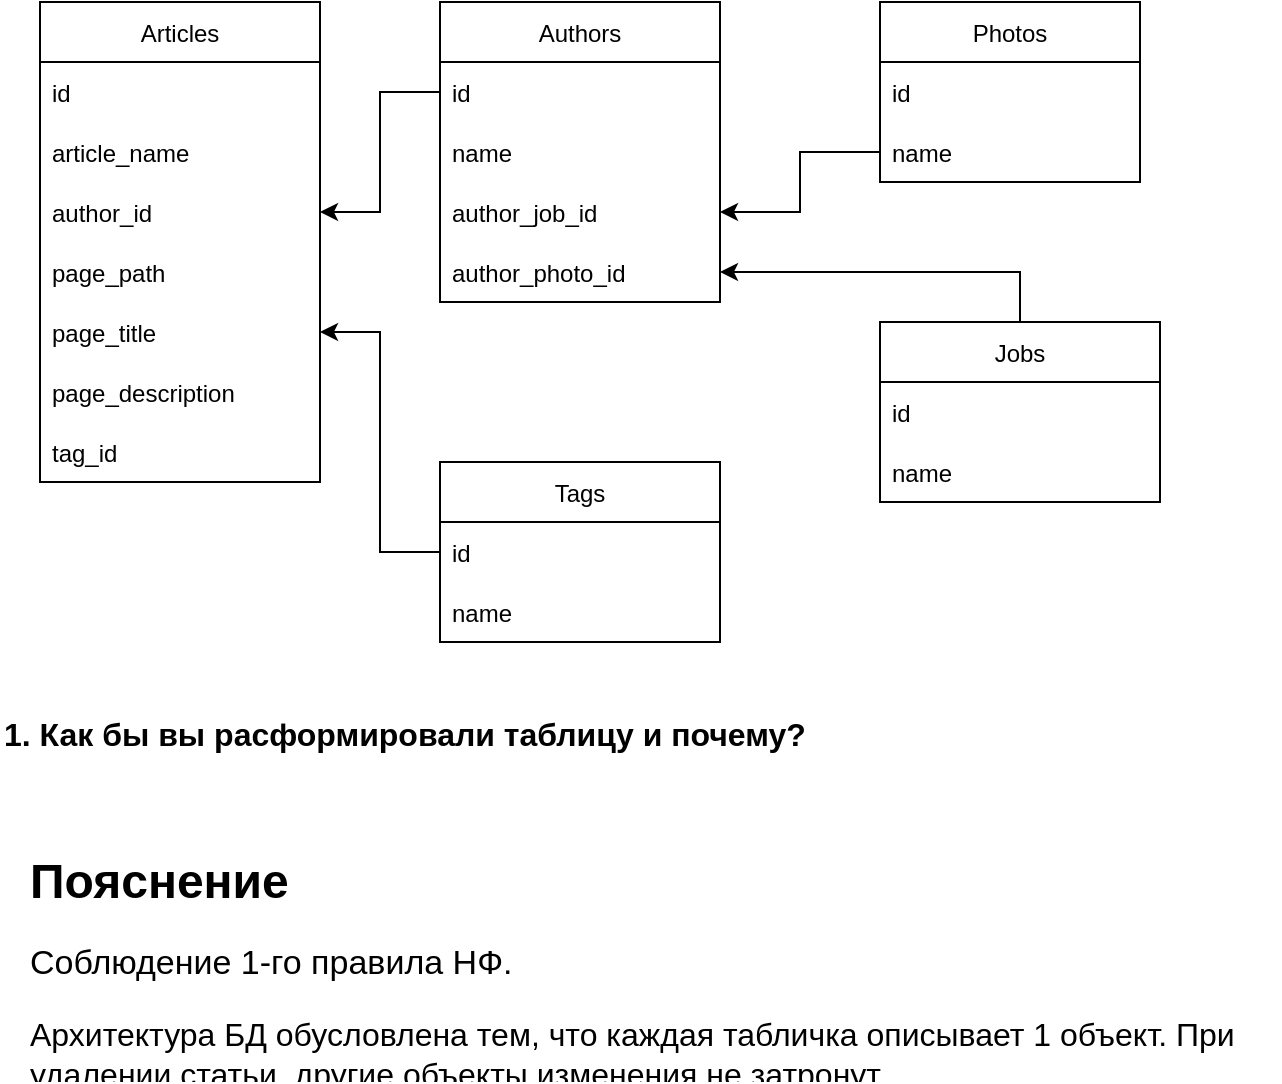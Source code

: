 <mxfile version="18.0.6" type="device"><diagram name="Page-1" id="2ca16b54-16f6-2749-3443-fa8db7711227"><mxGraphModel dx="1174" dy="1438" grid="1" gridSize="10" guides="1" tooltips="1" connect="1" arrows="1" fold="1" page="1" pageScale="1" pageWidth="1100" pageHeight="850" background="none" math="0" shadow="0"><root><mxCell id="0"/><mxCell id="1" parent="0"/><mxCell id="MuIciD4hM0Z0y7gWoCoj-1" value="Articles" style="swimlane;fontStyle=0;childLayout=stackLayout;horizontal=1;startSize=30;horizontalStack=0;resizeParent=1;resizeParentMax=0;resizeLast=0;collapsible=1;marginBottom=0;" parent="1" vertex="1"><mxGeometry x="20" y="-840" width="140" height="240" as="geometry"/></mxCell><mxCell id="MuIciD4hM0Z0y7gWoCoj-2" value="id" style="text;strokeColor=none;fillColor=none;align=left;verticalAlign=middle;spacingLeft=4;spacingRight=4;overflow=hidden;points=[[0,0.5],[1,0.5]];portConstraint=eastwest;rotatable=0;" parent="MuIciD4hM0Z0y7gWoCoj-1" vertex="1"><mxGeometry y="30" width="140" height="30" as="geometry"/></mxCell><mxCell id="MuIciD4hM0Z0y7gWoCoj-3" value="article_name" style="text;strokeColor=none;fillColor=none;align=left;verticalAlign=middle;spacingLeft=4;spacingRight=4;overflow=hidden;points=[[0,0.5],[1,0.5]];portConstraint=eastwest;rotatable=0;" parent="MuIciD4hM0Z0y7gWoCoj-1" vertex="1"><mxGeometry y="60" width="140" height="30" as="geometry"/></mxCell><mxCell id="MuIciD4hM0Z0y7gWoCoj-31" value="author_id" style="text;strokeColor=none;fillColor=none;align=left;verticalAlign=middle;spacingLeft=4;spacingRight=4;overflow=hidden;points=[[0,0.5],[1,0.5]];portConstraint=eastwest;rotatable=0;" parent="MuIciD4hM0Z0y7gWoCoj-1" vertex="1"><mxGeometry y="90" width="140" height="30" as="geometry"/></mxCell><mxCell id="MuIciD4hM0Z0y7gWoCoj-47" value="page_path" style="text;strokeColor=none;fillColor=none;align=left;verticalAlign=middle;spacingLeft=4;spacingRight=4;overflow=hidden;points=[[0,0.5],[1,0.5]];portConstraint=eastwest;rotatable=0;" parent="MuIciD4hM0Z0y7gWoCoj-1" vertex="1"><mxGeometry y="120" width="140" height="30" as="geometry"/></mxCell><mxCell id="MuIciD4hM0Z0y7gWoCoj-4" value="page_title" style="text;strokeColor=none;fillColor=none;align=left;verticalAlign=middle;spacingLeft=4;spacingRight=4;overflow=hidden;points=[[0,0.5],[1,0.5]];portConstraint=eastwest;rotatable=0;" parent="MuIciD4hM0Z0y7gWoCoj-1" vertex="1"><mxGeometry y="150" width="140" height="30" as="geometry"/></mxCell><mxCell id="MuIciD4hM0Z0y7gWoCoj-48" value="page_description" style="text;strokeColor=none;fillColor=none;align=left;verticalAlign=middle;spacingLeft=4;spacingRight=4;overflow=hidden;points=[[0,0.5],[1,0.5]];portConstraint=eastwest;rotatable=0;" parent="MuIciD4hM0Z0y7gWoCoj-1" vertex="1"><mxGeometry y="180" width="140" height="30" as="geometry"/></mxCell><mxCell id="MuIciD4hM0Z0y7gWoCoj-46" value="tag_id" style="text;strokeColor=none;fillColor=none;align=left;verticalAlign=middle;spacingLeft=4;spacingRight=4;overflow=hidden;points=[[0,0.5],[1,0.5]];portConstraint=eastwest;rotatable=0;" parent="MuIciD4hM0Z0y7gWoCoj-1" vertex="1"><mxGeometry y="210" width="140" height="30" as="geometry"/></mxCell><mxCell id="MuIciD4hM0Z0y7gWoCoj-5" value="Authors" style="swimlane;fontStyle=0;childLayout=stackLayout;horizontal=1;startSize=30;horizontalStack=0;resizeParent=1;resizeParentMax=0;resizeLast=0;collapsible=1;marginBottom=0;" parent="1" vertex="1"><mxGeometry x="220" y="-840" width="140" height="150" as="geometry"/></mxCell><mxCell id="MuIciD4hM0Z0y7gWoCoj-6" value="id" style="text;strokeColor=none;fillColor=none;align=left;verticalAlign=middle;spacingLeft=4;spacingRight=4;overflow=hidden;points=[[0,0.5],[1,0.5]];portConstraint=eastwest;rotatable=0;" parent="MuIciD4hM0Z0y7gWoCoj-5" vertex="1"><mxGeometry y="30" width="140" height="30" as="geometry"/></mxCell><mxCell id="MuIciD4hM0Z0y7gWoCoj-7" value="name" style="text;strokeColor=none;fillColor=none;align=left;verticalAlign=middle;spacingLeft=4;spacingRight=4;overflow=hidden;points=[[0,0.5],[1,0.5]];portConstraint=eastwest;rotatable=0;" parent="MuIciD4hM0Z0y7gWoCoj-5" vertex="1"><mxGeometry y="60" width="140" height="30" as="geometry"/></mxCell><mxCell id="MuIciD4hM0Z0y7gWoCoj-41" value="author_job_id" style="text;strokeColor=none;fillColor=none;align=left;verticalAlign=middle;spacingLeft=4;spacingRight=4;overflow=hidden;points=[[0,0.5],[1,0.5]];portConstraint=eastwest;rotatable=0;" parent="MuIciD4hM0Z0y7gWoCoj-5" vertex="1"><mxGeometry y="90" width="140" height="30" as="geometry"/></mxCell><mxCell id="MuIciD4hM0Z0y7gWoCoj-8" value="author_photo_id" style="text;strokeColor=none;fillColor=none;align=left;verticalAlign=middle;spacingLeft=4;spacingRight=4;overflow=hidden;points=[[0,0.5],[1,0.5]];portConstraint=eastwest;rotatable=0;" parent="MuIciD4hM0Z0y7gWoCoj-5" vertex="1"><mxGeometry y="120" width="140" height="30" as="geometry"/></mxCell><mxCell id="MuIciD4hM0Z0y7gWoCoj-30" style="edgeStyle=orthogonalEdgeStyle;rounded=0;orthogonalLoop=1;jettySize=auto;html=1;exitX=0.5;exitY=0;exitDx=0;exitDy=0;" parent="1" source="MuIciD4hM0Z0y7gWoCoj-10" target="MuIciD4hM0Z0y7gWoCoj-8" edge="1"><mxGeometry relative="1" as="geometry"/></mxCell><mxCell id="MuIciD4hM0Z0y7gWoCoj-10" value="Jobs" style="swimlane;fontStyle=0;childLayout=stackLayout;horizontal=1;startSize=30;horizontalStack=0;resizeParent=1;resizeParentMax=0;resizeLast=0;collapsible=1;marginBottom=0;" parent="1" vertex="1"><mxGeometry x="440" y="-680" width="140" height="90" as="geometry"/></mxCell><mxCell id="MuIciD4hM0Z0y7gWoCoj-11" value="id" style="text;strokeColor=none;fillColor=none;align=left;verticalAlign=middle;spacingLeft=4;spacingRight=4;overflow=hidden;points=[[0,0.5],[1,0.5]];portConstraint=eastwest;rotatable=0;" parent="MuIciD4hM0Z0y7gWoCoj-10" vertex="1"><mxGeometry y="30" width="140" height="30" as="geometry"/></mxCell><mxCell id="MuIciD4hM0Z0y7gWoCoj-12" value="name" style="text;strokeColor=none;fillColor=none;align=left;verticalAlign=middle;spacingLeft=4;spacingRight=4;overflow=hidden;points=[[0,0.5],[1,0.5]];portConstraint=eastwest;rotatable=0;" parent="MuIciD4hM0Z0y7gWoCoj-10" vertex="1"><mxGeometry y="60" width="140" height="30" as="geometry"/></mxCell><mxCell id="MuIciD4hM0Z0y7gWoCoj-32" value="Tags" style="swimlane;fontStyle=0;childLayout=stackLayout;horizontal=1;startSize=30;horizontalStack=0;resizeParent=1;resizeParentMax=0;resizeLast=0;collapsible=1;marginBottom=0;" parent="1" vertex="1"><mxGeometry x="220" y="-610" width="140" height="90" as="geometry"/></mxCell><mxCell id="MuIciD4hM0Z0y7gWoCoj-33" value="id" style="text;strokeColor=none;fillColor=none;align=left;verticalAlign=middle;spacingLeft=4;spacingRight=4;overflow=hidden;points=[[0,0.5],[1,0.5]];portConstraint=eastwest;rotatable=0;" parent="MuIciD4hM0Z0y7gWoCoj-32" vertex="1"><mxGeometry y="30" width="140" height="30" as="geometry"/></mxCell><mxCell id="MuIciD4hM0Z0y7gWoCoj-34" value="name" style="text;strokeColor=none;fillColor=none;align=left;verticalAlign=middle;spacingLeft=4;spacingRight=4;overflow=hidden;points=[[0,0.5],[1,0.5]];portConstraint=eastwest;rotatable=0;" parent="MuIciD4hM0Z0y7gWoCoj-32" vertex="1"><mxGeometry y="60" width="140" height="30" as="geometry"/></mxCell><mxCell id="MuIciD4hM0Z0y7gWoCoj-37" style="edgeStyle=orthogonalEdgeStyle;rounded=0;orthogonalLoop=1;jettySize=auto;html=1;exitX=0;exitY=0.5;exitDx=0;exitDy=0;entryX=1;entryY=0.5;entryDx=0;entryDy=0;" parent="1" source="MuIciD4hM0Z0y7gWoCoj-6" target="MuIciD4hM0Z0y7gWoCoj-31" edge="1"><mxGeometry relative="1" as="geometry"/></mxCell><mxCell id="MuIciD4hM0Z0y7gWoCoj-38" style="edgeStyle=orthogonalEdgeStyle;rounded=0;orthogonalLoop=1;jettySize=auto;html=1;exitX=0;exitY=0.5;exitDx=0;exitDy=0;entryX=1;entryY=0.5;entryDx=0;entryDy=0;" parent="1" source="MuIciD4hM0Z0y7gWoCoj-33" target="MuIciD4hM0Z0y7gWoCoj-4" edge="1"><mxGeometry relative="1" as="geometry"/></mxCell><mxCell id="MuIciD4hM0Z0y7gWoCoj-42" value="Photos" style="swimlane;fontStyle=0;childLayout=stackLayout;horizontal=1;startSize=30;horizontalStack=0;resizeParent=1;resizeParentMax=0;resizeLast=0;collapsible=1;marginBottom=0;" parent="1" vertex="1"><mxGeometry x="440" y="-840" width="130" height="90" as="geometry"/></mxCell><mxCell id="MuIciD4hM0Z0y7gWoCoj-43" value="id" style="text;strokeColor=none;fillColor=none;align=left;verticalAlign=middle;spacingLeft=4;spacingRight=4;overflow=hidden;points=[[0,0.5],[1,0.5]];portConstraint=eastwest;rotatable=0;" parent="MuIciD4hM0Z0y7gWoCoj-42" vertex="1"><mxGeometry y="30" width="130" height="30" as="geometry"/></mxCell><mxCell id="MuIciD4hM0Z0y7gWoCoj-44" value="name" style="text;strokeColor=none;fillColor=none;align=left;verticalAlign=middle;spacingLeft=4;spacingRight=4;overflow=hidden;points=[[0,0.5],[1,0.5]];portConstraint=eastwest;rotatable=0;" parent="MuIciD4hM0Z0y7gWoCoj-42" vertex="1"><mxGeometry y="60" width="130" height="30" as="geometry"/></mxCell><mxCell id="MuIciD4hM0Z0y7gWoCoj-45" style="edgeStyle=orthogonalEdgeStyle;rounded=0;orthogonalLoop=1;jettySize=auto;html=1;exitX=0;exitY=0.5;exitDx=0;exitDy=0;entryX=1;entryY=0.5;entryDx=0;entryDy=0;" parent="1" source="MuIciD4hM0Z0y7gWoCoj-44" target="MuIciD4hM0Z0y7gWoCoj-41" edge="1"><mxGeometry relative="1" as="geometry"/></mxCell><mxCell id="MuIciD4hM0Z0y7gWoCoj-49" value="&lt;h1&gt;Пояснение&lt;/h1&gt;&lt;div&gt;&lt;font style=&quot;font-size: 17px;&quot;&gt;Соблюдение 1-го правила НФ.&lt;/font&gt;&lt;/div&gt;&lt;p style=&quot;font-size: 16px;&quot;&gt;Архитектура БД обусловлена тем, что каждая табличка описывает 1 объект. При удалении статьи, другие объекты изменения не затронут.&lt;/p&gt;&lt;p style=&quot;font-size: 16px;&quot;&gt;&lt;br&gt;&lt;/p&gt;" style="text;html=1;strokeColor=none;fillColor=none;spacing=5;spacingTop=-20;whiteSpace=wrap;overflow=hidden;rounded=0;" parent="1" vertex="1"><mxGeometry x="10" y="-420" width="630" height="120" as="geometry"/></mxCell><mxCell id="4th0bpXBennM_tR5qoUp-1" value="&lt;span data-sheets-userformat=&quot;{&amp;quot;2&amp;quot;:25089,&amp;quot;3&amp;quot;:{&amp;quot;1&amp;quot;:0},&amp;quot;12&amp;quot;:0,&amp;quot;16&amp;quot;:12,&amp;quot;17&amp;quot;:1}&quot; data-sheets-value=&quot;{&amp;quot;1&amp;quot;:2,&amp;quot;2&amp;quot;:&amp;quot;1. Как бы вы расформировали эту таблицу и почему?&amp;quot;}&quot; style=&quot;font-size:12pt;font-family:Arial;font-weight:bold;font-style:normal;&quot;&gt;1. Как бы вы расформировали таблицу и почему?&lt;/span&gt;" style="text;whiteSpace=wrap;html=1;fontSize=16;" vertex="1" parent="1"><mxGeometry y="-490" width="460" height="30" as="geometry"/></mxCell></root></mxGraphModel></diagram></mxfile>